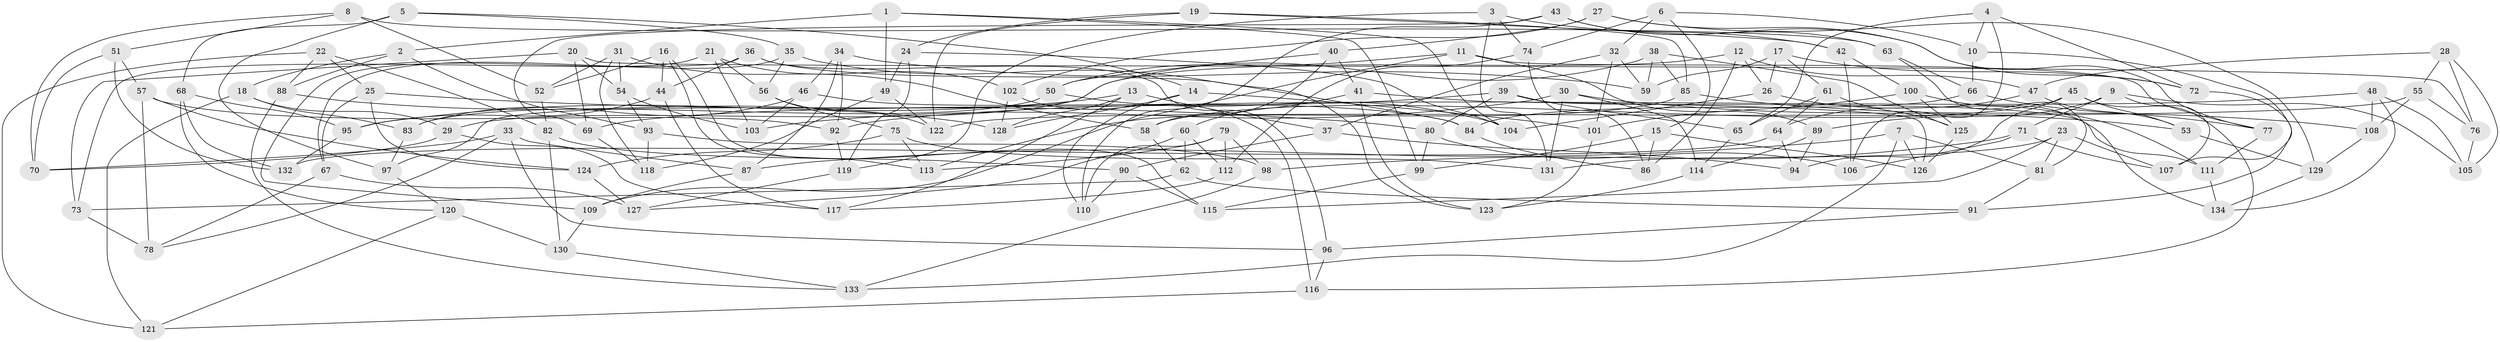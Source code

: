 // coarse degree distribution, {6: 0.4827586206896552, 4: 0.47126436781609193, 5: 0.034482758620689655, 3: 0.011494252873563218}
// Generated by graph-tools (version 1.1) at 2025/24/03/03/25 07:24:23]
// undirected, 134 vertices, 268 edges
graph export_dot {
graph [start="1"]
  node [color=gray90,style=filled];
  1;
  2;
  3;
  4;
  5;
  6;
  7;
  8;
  9;
  10;
  11;
  12;
  13;
  14;
  15;
  16;
  17;
  18;
  19;
  20;
  21;
  22;
  23;
  24;
  25;
  26;
  27;
  28;
  29;
  30;
  31;
  32;
  33;
  34;
  35;
  36;
  37;
  38;
  39;
  40;
  41;
  42;
  43;
  44;
  45;
  46;
  47;
  48;
  49;
  50;
  51;
  52;
  53;
  54;
  55;
  56;
  57;
  58;
  59;
  60;
  61;
  62;
  63;
  64;
  65;
  66;
  67;
  68;
  69;
  70;
  71;
  72;
  73;
  74;
  75;
  76;
  77;
  78;
  79;
  80;
  81;
  82;
  83;
  84;
  85;
  86;
  87;
  88;
  89;
  90;
  91;
  92;
  93;
  94;
  95;
  96;
  97;
  98;
  99;
  100;
  101;
  102;
  103;
  104;
  105;
  106;
  107;
  108;
  109;
  110;
  111;
  112;
  113;
  114;
  115;
  116;
  117;
  118;
  119;
  120;
  121;
  122;
  123;
  124;
  125;
  126;
  127;
  128;
  129;
  130;
  131;
  132;
  133;
  134;
  1 -- 104;
  1 -- 2;
  1 -- 99;
  1 -- 49;
  2 -- 88;
  2 -- 93;
  2 -- 18;
  3 -- 119;
  3 -- 131;
  3 -- 42;
  3 -- 74;
  4 -- 65;
  4 -- 10;
  4 -- 106;
  4 -- 72;
  5 -- 35;
  5 -- 97;
  5 -- 14;
  5 -- 68;
  6 -- 32;
  6 -- 74;
  6 -- 10;
  6 -- 15;
  7 -- 126;
  7 -- 87;
  7 -- 133;
  7 -- 81;
  8 -- 52;
  8 -- 70;
  8 -- 63;
  8 -- 51;
  9 -- 71;
  9 -- 107;
  9 -- 89;
  9 -- 105;
  10 -- 107;
  10 -- 66;
  11 -- 89;
  11 -- 109;
  11 -- 77;
  11 -- 50;
  12 -- 29;
  12 -- 86;
  12 -- 47;
  12 -- 26;
  13 -- 117;
  13 -- 128;
  13 -- 95;
  13 -- 37;
  14 -- 110;
  14 -- 128;
  14 -- 101;
  15 -- 86;
  15 -- 99;
  15 -- 126;
  16 -- 44;
  16 -- 52;
  16 -- 115;
  16 -- 113;
  17 -- 72;
  17 -- 61;
  17 -- 26;
  17 -- 59;
  18 -- 29;
  18 -- 121;
  18 -- 83;
  19 -- 24;
  19 -- 42;
  19 -- 122;
  19 -- 85;
  20 -- 54;
  20 -- 73;
  20 -- 76;
  20 -- 69;
  21 -- 103;
  21 -- 102;
  21 -- 109;
  21 -- 56;
  22 -- 25;
  22 -- 121;
  22 -- 88;
  22 -- 82;
  23 -- 107;
  23 -- 81;
  23 -- 115;
  23 -- 131;
  24 -- 104;
  24 -- 49;
  24 -- 119;
  25 -- 80;
  25 -- 67;
  25 -- 124;
  26 -- 111;
  26 -- 104;
  27 -- 77;
  27 -- 129;
  27 -- 40;
  27 -- 102;
  28 -- 76;
  28 -- 105;
  28 -- 55;
  28 -- 47;
  29 -- 117;
  29 -- 70;
  30 -- 131;
  30 -- 114;
  30 -- 103;
  30 -- 53;
  31 -- 118;
  31 -- 52;
  31 -- 58;
  31 -- 54;
  32 -- 101;
  32 -- 59;
  32 -- 37;
  33 -- 96;
  33 -- 70;
  33 -- 87;
  33 -- 78;
  34 -- 87;
  34 -- 59;
  34 -- 92;
  34 -- 46;
  35 -- 123;
  35 -- 56;
  35 -- 67;
  36 -- 44;
  36 -- 73;
  36 -- 84;
  36 -- 96;
  37 -- 94;
  37 -- 90;
  38 -- 85;
  38 -- 125;
  38 -- 97;
  38 -- 59;
  39 -- 80;
  39 -- 69;
  39 -- 111;
  39 -- 65;
  40 -- 41;
  40 -- 50;
  40 -- 58;
  41 -- 126;
  41 -- 60;
  41 -- 123;
  42 -- 106;
  42 -- 100;
  43 -- 63;
  43 -- 69;
  43 -- 72;
  43 -- 110;
  44 -- 95;
  44 -- 117;
  45 -- 116;
  45 -- 58;
  45 -- 94;
  45 -- 53;
  46 -- 84;
  46 -- 103;
  46 -- 83;
  47 -- 64;
  47 -- 53;
  48 -- 108;
  48 -- 92;
  48 -- 105;
  48 -- 134;
  49 -- 122;
  49 -- 118;
  50 -- 104;
  50 -- 83;
  51 -- 70;
  51 -- 132;
  51 -- 57;
  52 -- 82;
  53 -- 129;
  54 -- 93;
  54 -- 103;
  55 -- 108;
  55 -- 122;
  55 -- 76;
  56 -- 75;
  56 -- 122;
  57 -- 92;
  57 -- 78;
  57 -- 124;
  58 -- 62;
  60 -- 112;
  60 -- 62;
  60 -- 127;
  61 -- 65;
  61 -- 125;
  61 -- 64;
  62 -- 73;
  62 -- 91;
  63 -- 81;
  63 -- 66;
  64 -- 94;
  64 -- 132;
  65 -- 114;
  66 -- 77;
  66 -- 84;
  67 -- 127;
  67 -- 78;
  68 -- 120;
  68 -- 132;
  68 -- 95;
  69 -- 118;
  71 -- 107;
  71 -- 106;
  71 -- 98;
  72 -- 91;
  73 -- 78;
  74 -- 86;
  74 -- 112;
  75 -- 113;
  75 -- 131;
  75 -- 124;
  76 -- 105;
  77 -- 111;
  79 -- 98;
  79 -- 112;
  79 -- 110;
  79 -- 113;
  80 -- 99;
  80 -- 106;
  81 -- 91;
  82 -- 130;
  82 -- 90;
  83 -- 97;
  84 -- 86;
  85 -- 108;
  85 -- 113;
  87 -- 109;
  88 -- 133;
  88 -- 128;
  89 -- 114;
  89 -- 94;
  90 -- 115;
  90 -- 110;
  91 -- 96;
  92 -- 119;
  93 -- 118;
  93 -- 98;
  95 -- 132;
  96 -- 116;
  97 -- 120;
  98 -- 133;
  99 -- 115;
  100 -- 125;
  100 -- 134;
  100 -- 101;
  101 -- 123;
  102 -- 116;
  102 -- 128;
  108 -- 129;
  109 -- 130;
  111 -- 134;
  112 -- 117;
  114 -- 123;
  116 -- 121;
  119 -- 127;
  120 -- 121;
  120 -- 130;
  124 -- 127;
  125 -- 126;
  129 -- 134;
  130 -- 133;
}
